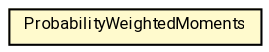 #!/usr/local/bin/dot
#
# Class diagram 
# Generated by UMLGraph version R5_7_2-60-g0e99a6 (http://www.spinellis.gr/umlgraph/)
#

digraph G {
	graph [fontnames="svg"]
	edge [fontname="Roboto",fontsize=7,labelfontname="Roboto",labelfontsize=7,color="black"];
	node [fontname="Roboto",fontcolor="black",fontsize=8,shape=plaintext,margin=0,width=0,height=0];
	nodesep=0.15;
	ranksep=0.25;
	rankdir=LR;
	// de.lmu.ifi.dbs.elki.math.statistics.ProbabilityWeightedMoments
	c8419403 [label=<<table title="de.lmu.ifi.dbs.elki.math.statistics.ProbabilityWeightedMoments" border="0" cellborder="1" cellspacing="0" cellpadding="2" bgcolor="lemonChiffon" href="ProbabilityWeightedMoments.html" target="_parent">
		<tr><td><table border="0" cellspacing="0" cellpadding="1">
		<tr><td align="center" balign="center"> <font face="Roboto">ProbabilityWeightedMoments</font> </td></tr>
		</table></td></tr>
		</table>>, URL="ProbabilityWeightedMoments.html"];
}

